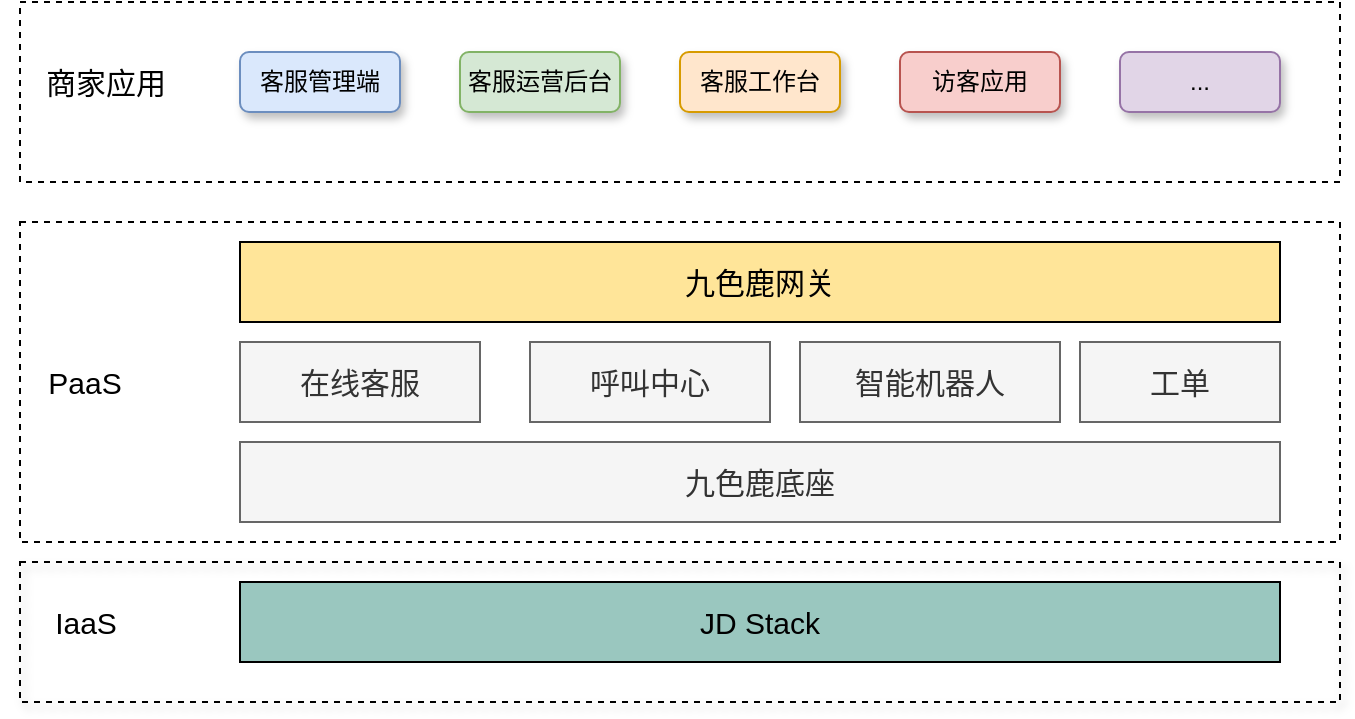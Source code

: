 <mxfile version="13.8.5" type="github"><diagram id="07fea595-8f29-1299-0266-81d95cde20df" name="Page-1"><mxGraphModel dx="1426" dy="762" grid="1" gridSize="10" guides="1" tooltips="1" connect="1" arrows="1" fold="1" page="1" pageScale="1" pageWidth="1169" pageHeight="827" background="#ffffff" math="0" shadow="0"><root><mxCell id="0"/><mxCell id="1" parent="0"/><mxCell id="_mXgGyObjbw_ubh1zkck-43" value="" style="rounded=0;whiteSpace=wrap;html=1;shadow=1;dashed=1;fillColor=none;" parent="1" vertex="1"><mxGeometry x="210" y="420" width="660" height="70" as="geometry"/></mxCell><mxCell id="_mXgGyObjbw_ubh1zkck-33" value="" style="rounded=0;whiteSpace=wrap;html=1;dashed=1;fillColor=none;" parent="1" vertex="1"><mxGeometry x="210" y="250" width="660" height="160" as="geometry"/></mxCell><mxCell id="_mXgGyObjbw_ubh1zkck-7" value="" style="rounded=0;whiteSpace=wrap;html=1;dashed=1;fillColor=none;" parent="1" vertex="1"><mxGeometry x="210" y="140" width="660" height="90" as="geometry"/></mxCell><mxCell id="_mXgGyObjbw_ubh1zkck-1" value="&lt;font style=&quot;font-size: 15px&quot;&gt;九色鹿底座&lt;/font&gt;" style="rounded=0;whiteSpace=wrap;html=1;fillColor=#f5f5f5;strokeColor=#666666;fontColor=#333333;" parent="1" vertex="1"><mxGeometry x="320" y="360" width="520" height="40" as="geometry"/></mxCell><mxCell id="_mXgGyObjbw_ubh1zkck-2" value="客服管理端" style="rounded=1;whiteSpace=wrap;html=1;fillColor=#dae8fc;strokeColor=#6c8ebf;shadow=1;" parent="1" vertex="1"><mxGeometry x="320" y="165" width="80" height="30" as="geometry"/></mxCell><mxCell id="_mXgGyObjbw_ubh1zkck-3" value="客服运营后台" style="rounded=1;whiteSpace=wrap;html=1;fillColor=#d5e8d4;strokeColor=#82b366;shadow=1;" parent="1" vertex="1"><mxGeometry x="430" y="165" width="80" height="30" as="geometry"/></mxCell><mxCell id="_mXgGyObjbw_ubh1zkck-5" value="客服工作台" style="rounded=1;whiteSpace=wrap;html=1;fillColor=#ffe6cc;strokeColor=#d79b00;shadow=1;" parent="1" vertex="1"><mxGeometry x="540" y="165" width="80" height="30" as="geometry"/></mxCell><mxCell id="_mXgGyObjbw_ubh1zkck-6" value="访客应用" style="rounded=1;whiteSpace=wrap;html=1;fillColor=#f8cecc;strokeColor=#b85450;shadow=1;" parent="1" vertex="1"><mxGeometry x="650" y="165" width="80" height="30" as="geometry"/></mxCell><mxCell id="_mXgGyObjbw_ubh1zkck-8" value="&lt;font style=&quot;font-size: 15px&quot;&gt;JD Stack&lt;/font&gt;" style="rounded=0;whiteSpace=wrap;html=1;fillColor=#9AC7BF;" parent="1" vertex="1"><mxGeometry x="320" y="430" width="520" height="40" as="geometry"/></mxCell><mxCell id="_mXgGyObjbw_ubh1zkck-11" value="&lt;font style=&quot;font-size: 15px&quot;&gt;商家应用&lt;/font&gt;" style="text;html=1;strokeColor=none;fillColor=none;align=center;verticalAlign=middle;whiteSpace=wrap;rounded=0;dashed=1;" parent="1" vertex="1"><mxGeometry x="207.5" y="180" width="90" as="geometry"/></mxCell><mxCell id="_mXgGyObjbw_ubh1zkck-12" value="&lt;font style=&quot;font-size: 15px&quot;&gt;IaaS&lt;/font&gt;" style="text;html=1;strokeColor=none;fillColor=none;align=center;verticalAlign=middle;whiteSpace=wrap;rounded=0;dashed=1;" parent="1" vertex="1"><mxGeometry x="222.5" y="440" width="40" height="20" as="geometry"/></mxCell><mxCell id="_mXgGyObjbw_ubh1zkck-13" value="&lt;font style=&quot;font-size: 15px&quot;&gt;PaaS&lt;/font&gt;" style="text;html=1;strokeColor=none;fillColor=none;align=center;verticalAlign=middle;whiteSpace=wrap;rounded=0;dashed=1;" parent="1" vertex="1"><mxGeometry x="200" y="320" width="85" height="20" as="geometry"/></mxCell><mxCell id="_mXgGyObjbw_ubh1zkck-16" value="&lt;font style=&quot;font-size: 15px&quot;&gt;在线客服&lt;/font&gt;" style="rounded=0;whiteSpace=wrap;html=1;fillColor=#f5f5f5;strokeColor=#666666;fontColor=#333333;" parent="1" vertex="1"><mxGeometry x="320" y="310" width="120" height="40" as="geometry"/></mxCell><mxCell id="_mXgGyObjbw_ubh1zkck-35" value="&lt;font style=&quot;font-size: 15px&quot;&gt;呼叫中心&lt;/font&gt;" style="rounded=0;whiteSpace=wrap;html=1;fillColor=#f5f5f5;strokeColor=#666666;fontColor=#333333;" parent="1" vertex="1"><mxGeometry x="465" y="310" width="120" height="40" as="geometry"/></mxCell><mxCell id="_mXgGyObjbw_ubh1zkck-36" value="&lt;font style=&quot;font-size: 15px&quot;&gt;智能机器人&lt;/font&gt;" style="rounded=0;whiteSpace=wrap;html=1;fillColor=#f5f5f5;strokeColor=#666666;fontColor=#333333;" parent="1" vertex="1"><mxGeometry x="600" y="310" width="130" height="40" as="geometry"/></mxCell><mxCell id="_mXgGyObjbw_ubh1zkck-39" value="..." style="rounded=1;whiteSpace=wrap;html=1;fillColor=#e1d5e7;strokeColor=#9673a6;shadow=1;" parent="1" vertex="1"><mxGeometry x="760" y="165" width="80" height="30" as="geometry"/></mxCell><mxCell id="_mXgGyObjbw_ubh1zkck-40" value="&lt;font style=&quot;font-size: 15px&quot;&gt;九色鹿网关&lt;/font&gt;" style="rounded=0;whiteSpace=wrap;html=1;fillColor=#FFE599;" parent="1" vertex="1"><mxGeometry x="320" y="260" width="520" height="40" as="geometry"/></mxCell><mxCell id="_mXgGyObjbw_ubh1zkck-41" value="&lt;font style=&quot;font-size: 15px&quot;&gt;工单&lt;/font&gt;" style="rounded=0;whiteSpace=wrap;html=1;fillColor=#f5f5f5;strokeColor=#666666;fontColor=#333333;" parent="1" vertex="1"><mxGeometry x="740" y="310" width="100" height="40" as="geometry"/></mxCell></root></mxGraphModel></diagram></mxfile>